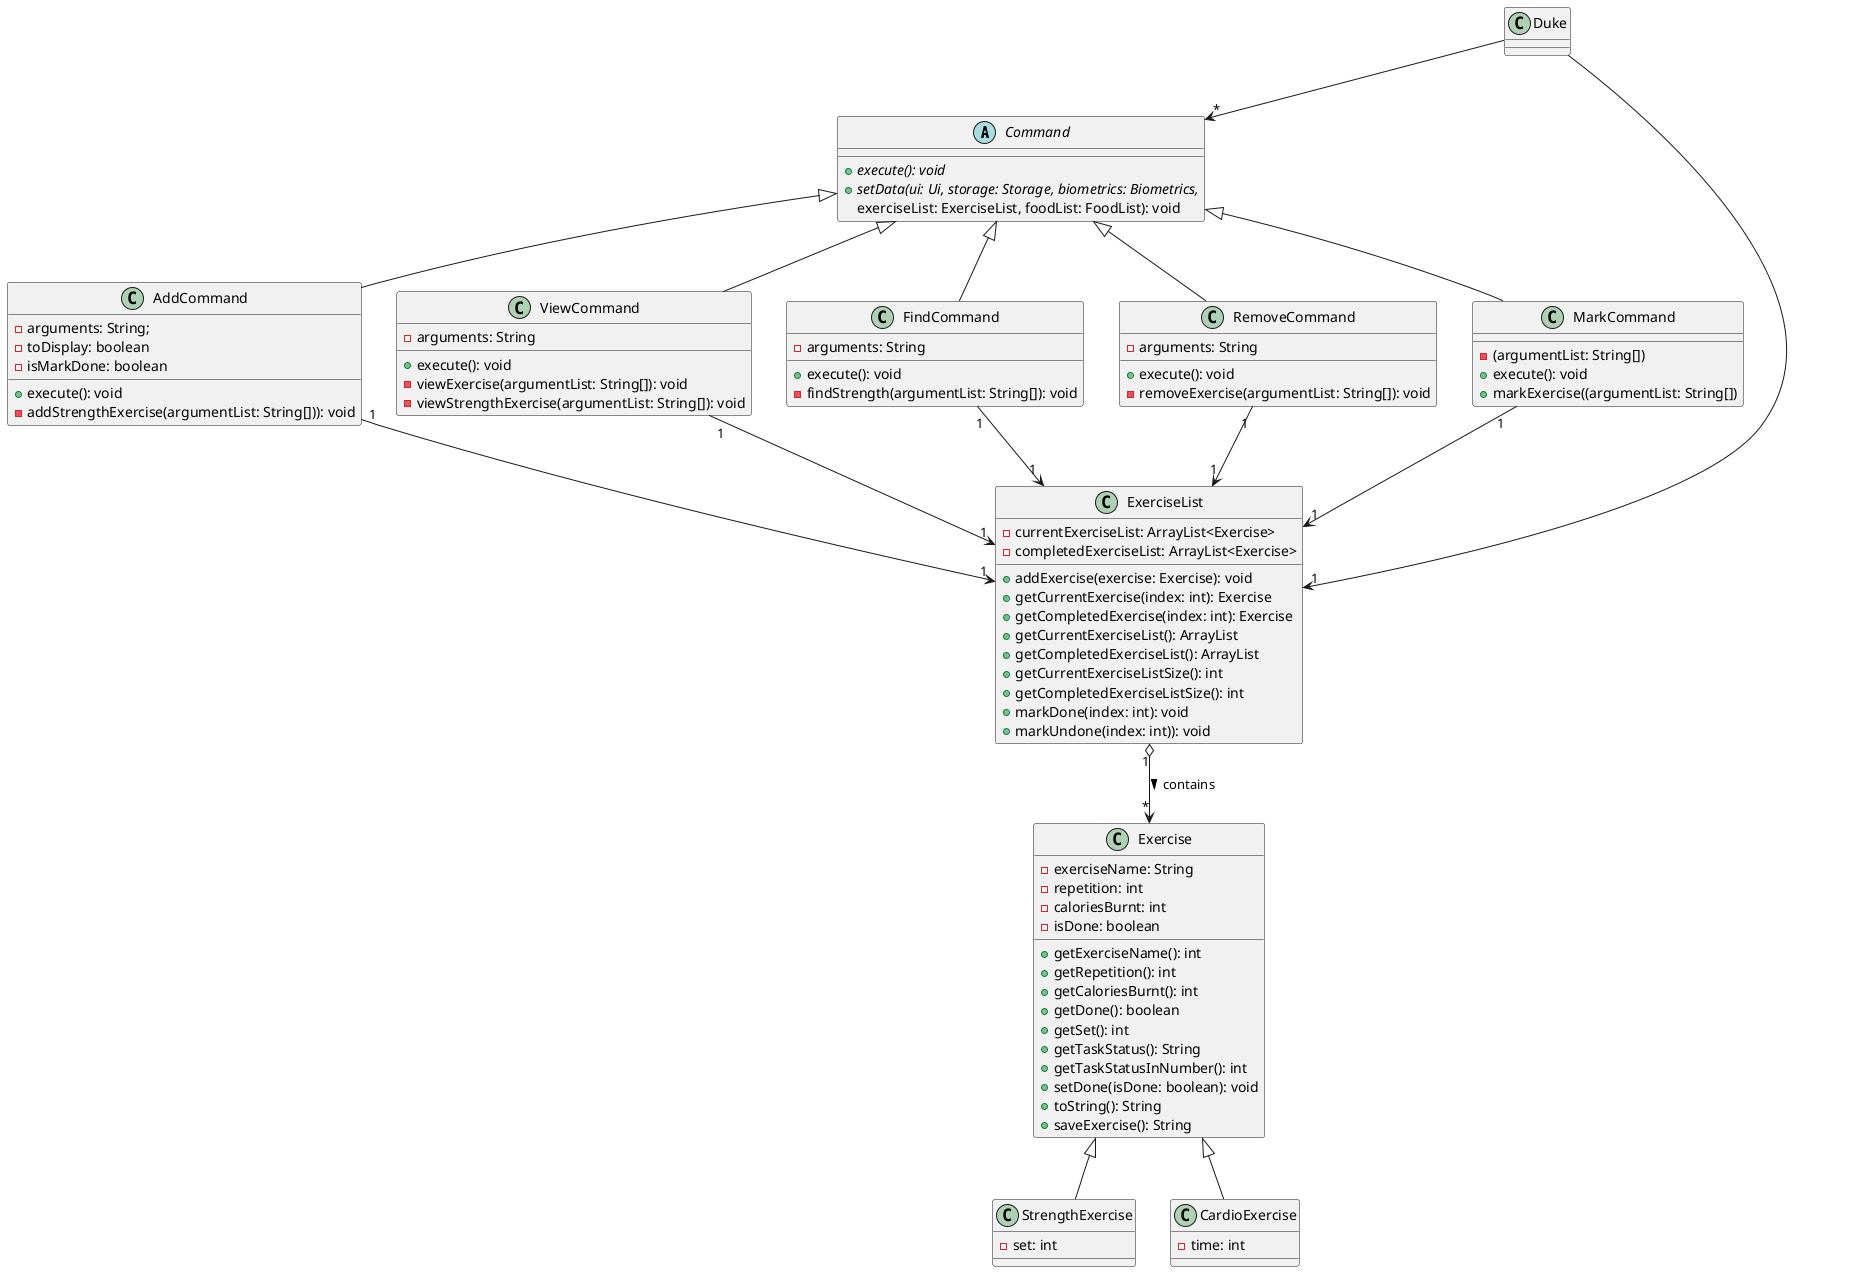 @startuml
'https://plantuml.com/class-diagram

abstract class Command {
{abstract} +execute(): void
{abstract} +setData(ui: Ui, storage: Storage, biometrics: Biometrics,
exerciseList: ExerciseList, foodList: FoodList): void
}

class ExerciseList {
-currentExerciseList: ArrayList<Exercise>
-completedExerciseList: ArrayList<Exercise>
+addExercise(exercise: Exercise): void
+getCurrentExercise(index: int): Exercise
+getCompletedExercise(index: int): Exercise
+getCurrentExerciseList(): ArrayList
+getCompletedExerciseList(): ArrayList
+getCurrentExerciseListSize(): int
+getCompletedExerciseListSize(): int
+markDone(index: int): void
+markUndone(index: int)): void
}

class Exercise {
-exerciseName: String
-repetition: int
-caloriesBurnt: int
-isDone: boolean
+getExerciseName(): int
+getRepetition(): int
+getCaloriesBurnt(): int
+getDone(): boolean
+getSet(): int
+getTaskStatus(): String
+getTaskStatusInNumber(): int
+setDone(isDone: boolean): void
+toString(): String
+saveExercise(): String
}

class StrengthExercise {
-set: int
}

class CardioExercise{
-time: int
}

class AddCommand {
-arguments: String;
-toDisplay: boolean
-isMarkDone: boolean
+execute(): void
-addStrengthExercise(argumentList: String[])): void
}

class ViewCommand {
-arguments: String
+execute(): void
-viewExercise(argumentList: String[]): void
-viewStrengthExercise(argumentList: String[]): void
}

class FindCommand {
-arguments: String
+execute(): void
-findStrength(argumentList: String[]): void
}

class RemoveCommand {
-arguments: String
+execute(): void
-removeExercise(argumentList: String[]): void
}

class MarkCommand {
-(argumentList: String[])
+execute(): void
+markExercise((argumentList: String[])
}

Duke --> "1"ExerciseList
Duke --> "*"Command
Command <|-- AddCommand
Command <|-- MarkCommand
Command <|-- ViewCommand
Command <|-- RemoveCommand
Command <|-- FindCommand
ExerciseList "1" o--> "*"Exercise : contains >
Exercise <|-- StrengthExercise
Exercise <|-- CardioExercise
AddCommand "1"--> "1"ExerciseList
MarkCommand "1"--> "1"ExerciseList
ViewCommand "1"--> "1"ExerciseList
RemoveCommand "1"--> "1"ExerciseList
FindCommand "1"--> "1"ExerciseList


@enduml